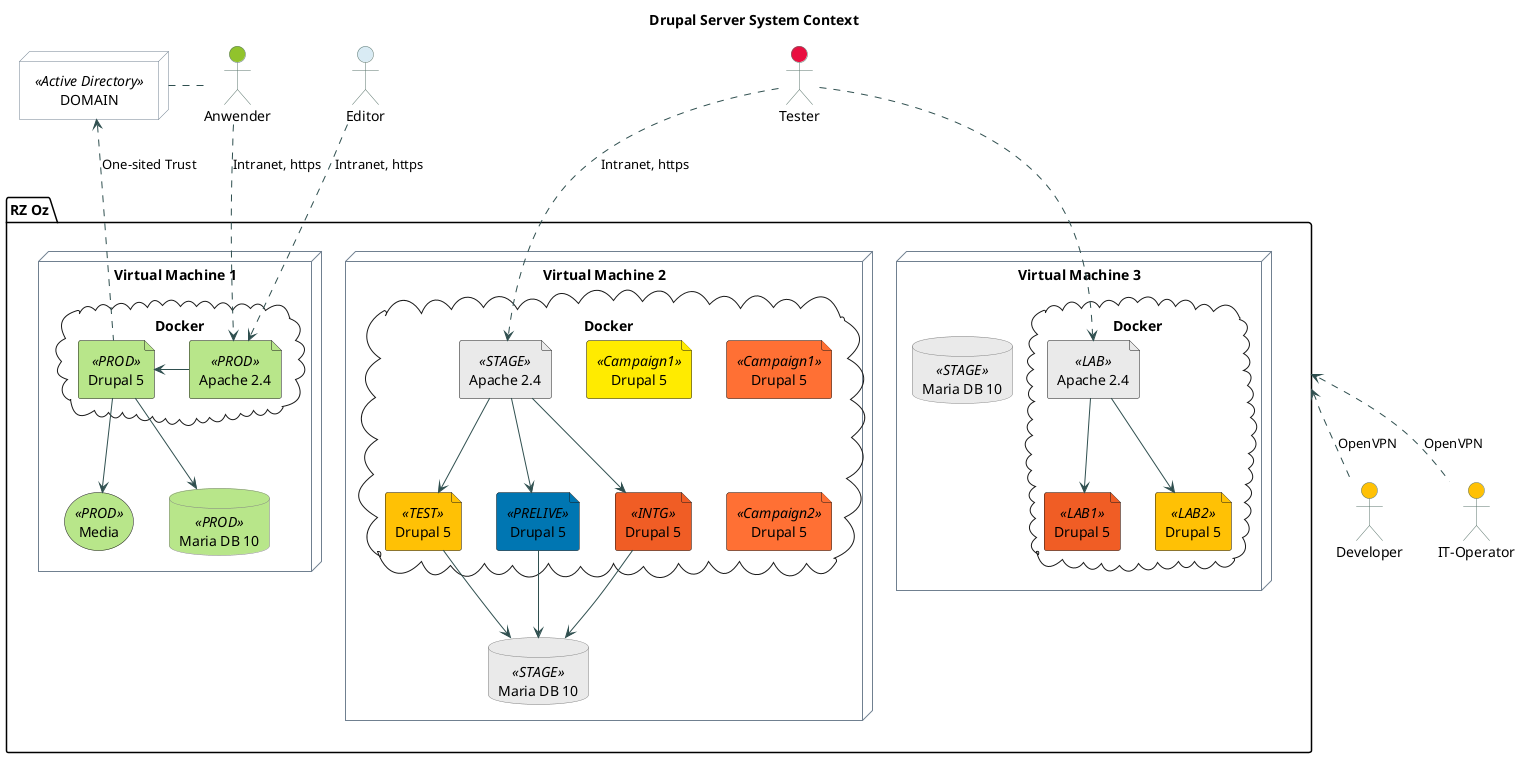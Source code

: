 @startuml demo-graph9

skinparam NodeBackgroundColor White
skinparam NodeBorderColor SlateGrey
skinparam FolderBackgroundColor #EAEAEA
skinparam FolderBorderColor Grey
skinparam DatabaseBackgroundColor #EAEAEA
skinparam DatabaseBorderColor Grey
skinparam ComponentBackgroundColor #EAEAEA
skinparam ComponentBorderColor Grey
skinparam NoteBackgroundColor #EAEAEA
skinparam FileBackgroundColor #EAEAEA
skinparam StorageBackgroundColor #EAEAEA
skinparam NoteBorderColor Grey
skinparam ArrowColor DarkSlateGrey
skinparam ActorBorderColor #5B756C

title Drupal Server System Context

actor #91C32C "Anwender" as user1
actor #D9EBF4 "Editor" as editor1
actor #E90F40 "Tester" as tester1
actor #FFC105 "Developer" as dev1
actor #FFC105 "IT-Operator" as ops1

package "RZ Oz" as oz {
    node "Virtual Machine 1" as vm1 {
        cloud "Docker" as dockerprod {
            file #B8E68A "Apache 2.4" <<PROD>> as apacheprod
            file #B8E68A "Drupal 5" <<PROD>> as drupalprod
        }
        storage #B8E68A "Media" <<PROD>> as mediastorageprod
        database #B8E68A "Maria DB 10" <<PROD>> as dbprod

    }
    node "Virtual Machine 2" as vm2 {
        cloud "Docker" as dockerintg {
            file "Apache 2.4" <<STAGE>> as apacheintg
            file #F05D25 "Drupal 5" <<INTG>> as drupalintg
            file #FFC105 "Drupal 5" <<TEST>> as drupaltest
            file #0076B2 "Drupal 5" <<PRELIVE>> as drupalprelive
            file #FFEB00 "Drupal 5" <<Campaign1>> as drupalca1
            file #FF7034 "Drupal 5" <<Campaign1>> as drupalca2
            file #FF7034 "Drupal 5" <<Campaign2>> as drupalca3
        }
        database "Maria DB 10" <<STAGE>> as dbintg
    }
    node "Virtual Machine 3" as vm3 {
        cloud "Docker" as dockerlab {
            file "Apache 2.4" <<LAB>> as apachelab
            file #F05D25 "Drupal 5" <<LAB1>> as drupallab1
            file #FFC105 "Drupal 5" <<LAB2>> as drupallab2
        }
        database "Maria DB 10" <<STAGE>> as dblab
    }
}

node DOMAIN <<Active Directory>> as AD

user1 ..> apacheprod : Intranet, https
editor1 ..> apacheprod : Intranet, https
tester1 ..> apacheintg : Intranet, https
tester1 ..> apachelab

dev1 .up.> oz : OpenVPN
ops1 .up.> oz : OpenVPN

apacheprod -> drupalprod
drupalprod --> dbprod
drupalprod --> mediastorageprod
drupalprod .up.> AD : One-sited Trust
user1 .left. AD

apacheintg --> drupalintg
apacheintg --> drupaltest
apacheintg --> drupalprelive
drupalintg --> dbintg
drupaltest --> dbintg
drupalprelive --> dbintg

apachelab --> drupallab1
apachelab --> drupallab2

newpage

skinparam NodeBackgroundColor #FFE4E1
skinparam FileBackgroundColor #0DA921
skinparam StorageBackgroundColor #EE82EE

title Drupal Local Setup

package Local as local {
    node "Virtual Box" as vbox {
        file "CentOS 7" as linux
        storage "Virtual Disk" as image
    }
}

linux .[#32CD32]down. image

@enduml
